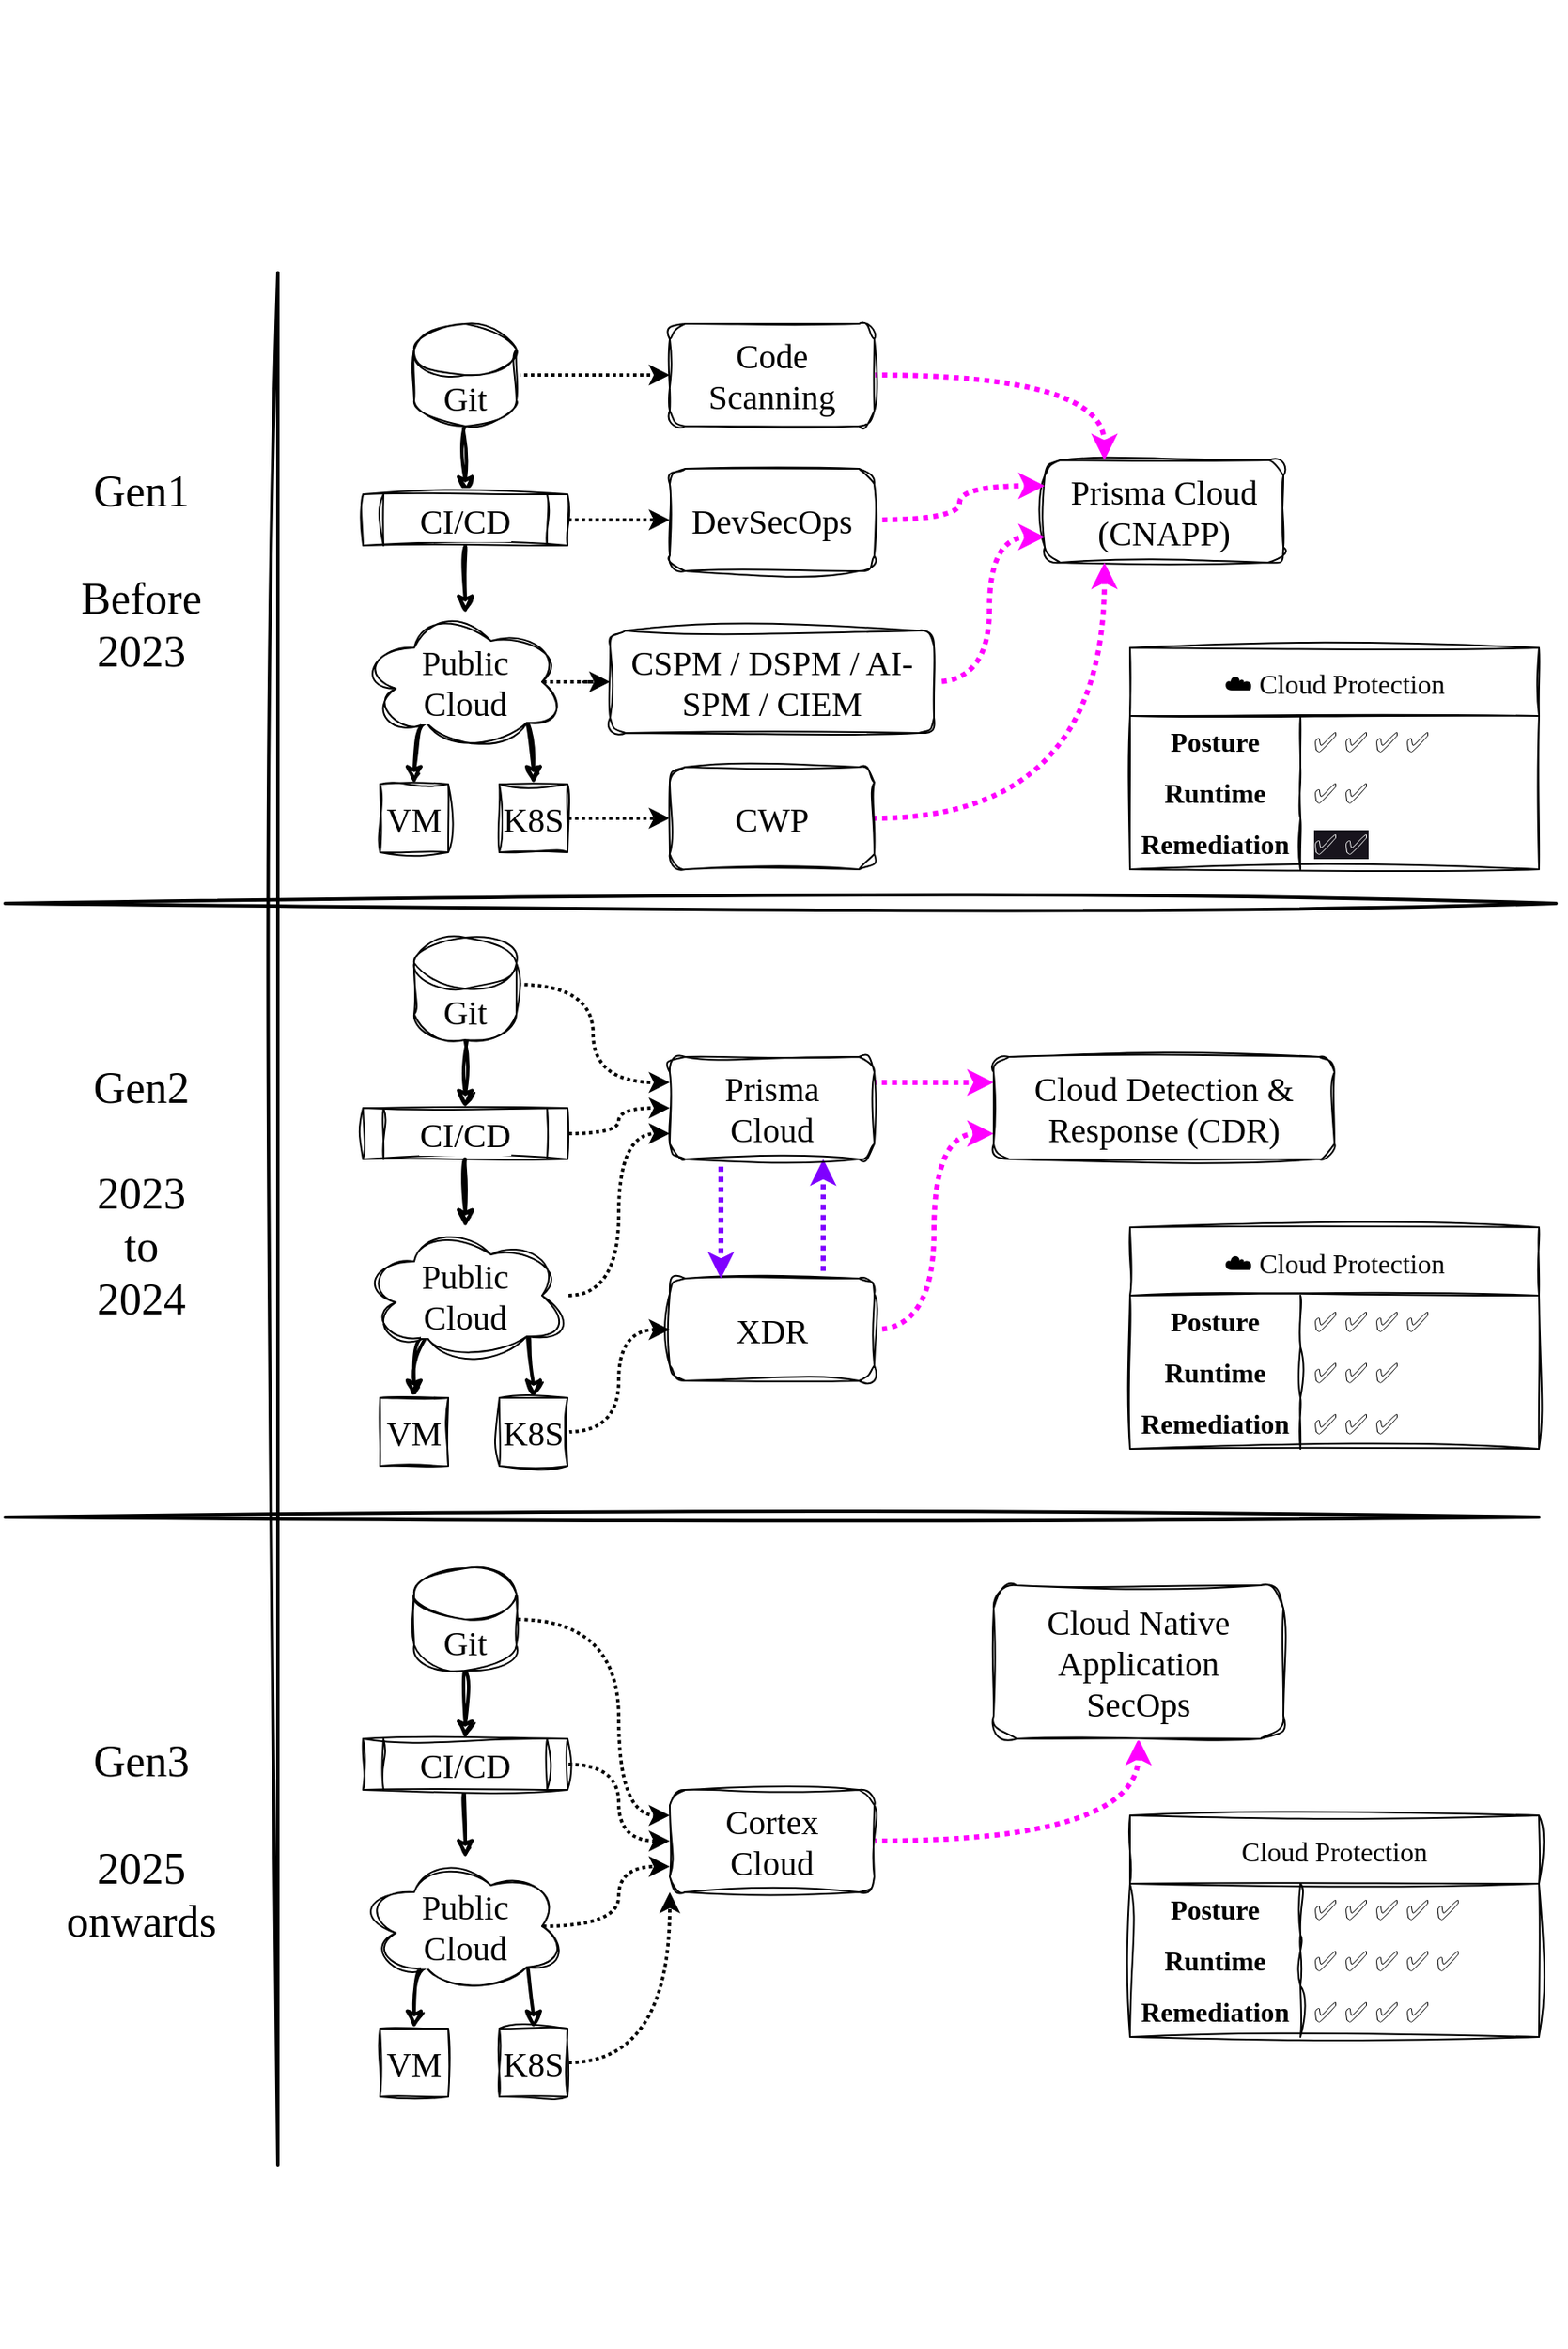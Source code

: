 <mxfile version="24.7.8">
  <diagram name="Page-1" id="hKQ_xWSS9rkEwsFxcbfi">
    <mxGraphModel dx="2774" dy="1856" grid="0" gridSize="10" guides="1" tooltips="1" connect="1" arrows="1" fold="1" page="0" pageScale="1" pageWidth="850" pageHeight="1100" math="0" shadow="0">
      <root>
        <mxCell id="0" />
        <mxCell id="1" parent="0" />
        <mxCell id="hM7AKhxaLiIXW73Da9cz-3" value="" style="shape=image;imageAspect=0;aspect=fixed;verticalLabelPosition=bottom;verticalAlign=top;image=https://images.pexels.com/photos/17843722/pexels-photo-17843722.png?cs=srgb&amp;dl=pexels-hazily-light-672092024-17843722.jpg&amp;fm=jpg;" vertex="1" parent="1">
          <mxGeometry x="97" y="-300" width="918.83" height="1376.92" as="geometry" />
        </mxCell>
        <mxCell id="tZiu1vTFSDgXFxnMsG01-51" style="edgeStyle=orthogonalEdgeStyle;shape=connector;curved=1;rounded=0;orthogonalLoop=1;jettySize=auto;html=1;exitX=0.75;exitY=0;exitDx=0;exitDy=0;entryX=0.75;entryY=1;entryDx=0;entryDy=0;dashed=1;dashPattern=1 1;strokeColor=#7F00FF;strokeWidth=3;align=center;verticalAlign=middle;fontFamily=Helvetica;fontSize=11;fontColor=default;labelBackgroundColor=default;endArrow=classic;endFill=1;flowAnimation=1;" parent="1" source="oSQRH1SxLJ_PO6eKseWU-1" target="tZiu1vTFSDgXFxnMsG01-2" edge="1">
          <mxGeometry relative="1" as="geometry" />
        </mxCell>
        <mxCell id="tZiu1vTFSDgXFxnMsG01-52" style="edgeStyle=orthogonalEdgeStyle;shape=connector;curved=1;rounded=0;orthogonalLoop=1;jettySize=auto;html=1;exitX=1;exitY=0.5;exitDx=0;exitDy=0;entryX=0;entryY=0.75;entryDx=0;entryDy=0;dashed=1;dashPattern=1 1;strokeColor=#FF00FF;strokeWidth=3;align=center;verticalAlign=middle;fontFamily=Helvetica;fontSize=11;fontColor=default;labelBackgroundColor=default;endArrow=classic;endFill=1;flowAnimation=1;" parent="1" source="oSQRH1SxLJ_PO6eKseWU-1" target="tZiu1vTFSDgXFxnMsG01-3" edge="1">
          <mxGeometry relative="1" as="geometry" />
        </mxCell>
        <mxCell id="oSQRH1SxLJ_PO6eKseWU-1" value="XDR" style="rounded=1;whiteSpace=wrap;html=1;sketch=1;curveFitting=1;jiggle=2;fontFamily=Gloria Hallelujah;fontSource=https%3A%2F%2Ffonts.googleapis.com%2Fcss%3Ffamily%3DGloria%2BHallelujah;fontSize=20;" parent="1" vertex="1">
          <mxGeometry x="490" y="450" width="120" height="60" as="geometry" />
        </mxCell>
        <mxCell id="tZiu1vTFSDgXFxnMsG01-1" value="Prisma&amp;nbsp;&lt;span style=&quot;background-color: initial;&quot;&gt;Cloud&lt;/span&gt;&lt;div&gt;&lt;span style=&quot;background-color: initial;&quot;&gt;(CNAPP)&lt;/span&gt;&lt;/div&gt;" style="rounded=1;whiteSpace=wrap;html=1;sketch=1;curveFitting=1;jiggle=2;fontFamily=Gloria Hallelujah;fontSource=https%3A%2F%2Ffonts.googleapis.com%2Fcss%3Ffamily%3DGloria%2BHallelujah;fontSize=20;" parent="1" vertex="1">
          <mxGeometry x="710" y="-30" width="140" height="60" as="geometry" />
        </mxCell>
        <mxCell id="tZiu1vTFSDgXFxnMsG01-15" style="edgeStyle=orthogonalEdgeStyle;shape=connector;curved=1;rounded=0;orthogonalLoop=1;jettySize=auto;html=1;exitX=1;exitY=0.25;exitDx=0;exitDy=0;entryX=0;entryY=0.25;entryDx=0;entryDy=0;dashed=1;dashPattern=1 1;strokeColor=#FF00FF;strokeWidth=3;align=center;verticalAlign=middle;fontFamily=Helvetica;fontSize=11;fontColor=default;labelBackgroundColor=default;endArrow=classic;endFill=1;flowAnimation=1;" parent="1" source="tZiu1vTFSDgXFxnMsG01-2" target="tZiu1vTFSDgXFxnMsG01-3" edge="1">
          <mxGeometry relative="1" as="geometry" />
        </mxCell>
        <mxCell id="tZiu1vTFSDgXFxnMsG01-50" style="edgeStyle=orthogonalEdgeStyle;shape=connector;curved=1;rounded=0;orthogonalLoop=1;jettySize=auto;html=1;exitX=0.25;exitY=1;exitDx=0;exitDy=0;entryX=0.25;entryY=0;entryDx=0;entryDy=0;dashed=1;dashPattern=1 1;strokeColor=#7F00FF;strokeWidth=3;align=center;verticalAlign=middle;fontFamily=Helvetica;fontSize=11;fontColor=default;labelBackgroundColor=default;endArrow=classic;endFill=1;flowAnimation=1;" parent="1" source="tZiu1vTFSDgXFxnMsG01-2" target="oSQRH1SxLJ_PO6eKseWU-1" edge="1">
          <mxGeometry relative="1" as="geometry" />
        </mxCell>
        <mxCell id="tZiu1vTFSDgXFxnMsG01-2" value="Prisma&lt;div&gt;Cloud&lt;/div&gt;" style="rounded=1;whiteSpace=wrap;html=1;sketch=1;curveFitting=1;jiggle=2;fontFamily=Gloria Hallelujah;fontSource=https%3A%2F%2Ffonts.googleapis.com%2Fcss%3Ffamily%3DGloria%2BHallelujah;fontSize=20;" parent="1" vertex="1">
          <mxGeometry x="490" y="320" width="120" height="60" as="geometry" />
        </mxCell>
        <mxCell id="tZiu1vTFSDgXFxnMsG01-3" value="Cloud Detection &amp;amp; Response (CDR)" style="rounded=1;whiteSpace=wrap;html=1;sketch=1;curveFitting=1;jiggle=2;fontFamily=Gloria Hallelujah;fontSource=https%3A%2F%2Ffonts.googleapis.com%2Fcss%3Ffamily%3DGloria%2BHallelujah;fontSize=20;" parent="1" vertex="1">
          <mxGeometry x="680" y="320" width="200" height="60" as="geometry" />
        </mxCell>
        <mxCell id="tZiu1vTFSDgXFxnMsG01-70" style="edgeStyle=orthogonalEdgeStyle;shape=connector;curved=1;rounded=0;orthogonalLoop=1;jettySize=auto;html=1;exitX=1;exitY=0.5;exitDx=0;exitDy=0;dashed=1;dashPattern=1 1;strokeColor=#FF00FF;strokeWidth=3;align=center;verticalAlign=middle;fontFamily=Helvetica;fontSize=11;fontColor=default;labelBackgroundColor=default;endArrow=classic;endFill=1;flowAnimation=1;" parent="1" source="tZiu1vTFSDgXFxnMsG01-4" target="tZiu1vTFSDgXFxnMsG01-69" edge="1">
          <mxGeometry relative="1" as="geometry" />
        </mxCell>
        <mxCell id="tZiu1vTFSDgXFxnMsG01-4" value="Cortex&lt;div&gt;Cloud&lt;/div&gt;" style="rounded=1;whiteSpace=wrap;html=1;sketch=1;curveFitting=1;jiggle=2;fontFamily=Gloria Hallelujah;fontSource=https%3A%2F%2Ffonts.googleapis.com%2Fcss%3Ffamily%3DGloria%2BHallelujah;fontSize=20;" parent="1" vertex="1">
          <mxGeometry x="490" y="750" width="120" height="60" as="geometry" />
        </mxCell>
        <mxCell id="tZiu1vTFSDgXFxnMsG01-5" value="" style="endArrow=none;html=1;rounded=0;sketch=1;curveFitting=1;jiggle=2;strokeWidth=2;" parent="1" edge="1">
          <mxGeometry width="50" height="50" relative="1" as="geometry">
            <mxPoint x="260" y="-140" as="sourcePoint" />
            <mxPoint x="260" y="970" as="targetPoint" />
          </mxGeometry>
        </mxCell>
        <mxCell id="tZiu1vTFSDgXFxnMsG01-7" value="" style="endArrow=none;html=1;rounded=0;sketch=1;curveFitting=1;jiggle=2;strokeWidth=2;" parent="1" edge="1">
          <mxGeometry width="50" height="50" relative="1" as="geometry">
            <mxPoint x="1010" y="230" as="sourcePoint" />
            <mxPoint x="100" y="230" as="targetPoint" />
          </mxGeometry>
        </mxCell>
        <mxCell id="tZiu1vTFSDgXFxnMsG01-8" value="" style="endArrow=none;html=1;rounded=0;sketch=1;curveFitting=1;jiggle=2;strokeWidth=2;" parent="1" edge="1">
          <mxGeometry width="50" height="50" relative="1" as="geometry">
            <mxPoint x="1000" y="590" as="sourcePoint" />
            <mxPoint x="100" y="590" as="targetPoint" />
          </mxGeometry>
        </mxCell>
        <mxCell id="tZiu1vTFSDgXFxnMsG01-13" style="edgeStyle=orthogonalEdgeStyle;shape=connector;rounded=0;orthogonalLoop=1;jettySize=auto;html=1;entryX=0;entryY=0.75;entryDx=0;entryDy=0;strokeColor=default;align=center;verticalAlign=middle;fontFamily=Helvetica;fontSize=11;fontColor=default;labelBackgroundColor=default;endArrow=classic;endFill=1;flowAnimation=1;strokeWidth=2;curved=1;dashed=1;dashPattern=1 1;" parent="1" source="tZiu1vTFSDgXFxnMsG01-12" target="tZiu1vTFSDgXFxnMsG01-2" edge="1">
          <mxGeometry relative="1" as="geometry" />
        </mxCell>
        <mxCell id="tZiu1vTFSDgXFxnMsG01-26" style="edgeStyle=orthogonalEdgeStyle;shape=connector;curved=1;rounded=0;sketch=1;jiggle=2;curveFitting=1;orthogonalLoop=1;jettySize=auto;html=1;exitX=0.31;exitY=0.8;exitDx=0;exitDy=0;exitPerimeter=0;entryX=0.5;entryY=0;entryDx=0;entryDy=0;strokeColor=default;strokeWidth=2;align=center;verticalAlign=middle;fontFamily=Helvetica;fontSize=11;fontColor=default;labelBackgroundColor=default;endArrow=classic;endFill=1;flowAnimation=0;" parent="1" source="tZiu1vTFSDgXFxnMsG01-12" target="tZiu1vTFSDgXFxnMsG01-20" edge="1">
          <mxGeometry relative="1" as="geometry" />
        </mxCell>
        <mxCell id="tZiu1vTFSDgXFxnMsG01-27" style="edgeStyle=orthogonalEdgeStyle;shape=connector;curved=1;rounded=0;sketch=1;jiggle=2;curveFitting=1;orthogonalLoop=1;jettySize=auto;html=1;exitX=0.8;exitY=0.8;exitDx=0;exitDy=0;exitPerimeter=0;entryX=0.5;entryY=0;entryDx=0;entryDy=0;strokeColor=default;strokeWidth=2;align=center;verticalAlign=middle;fontFamily=Helvetica;fontSize=11;fontColor=default;labelBackgroundColor=default;endArrow=classic;endFill=1;flowAnimation=0;" parent="1" source="tZiu1vTFSDgXFxnMsG01-12" target="tZiu1vTFSDgXFxnMsG01-21" edge="1">
          <mxGeometry relative="1" as="geometry" />
        </mxCell>
        <mxCell id="tZiu1vTFSDgXFxnMsG01-12" value="Public&lt;div style=&quot;font-size: 20px;&quot;&gt;Cloud&lt;/div&gt;" style="ellipse;shape=cloud;whiteSpace=wrap;html=1;fontFamily=Gloria Hallelujah;fontSize=20;fontColor=default;labelBackgroundColor=default;sketch=1;curveFitting=1;jiggle=2;fontSource=https%3A%2F%2Ffonts.googleapis.com%2Fcss%3Ffamily%3DGloria%2BHallelujah;" parent="1" vertex="1">
          <mxGeometry x="310" y="420" width="120" height="80" as="geometry" />
        </mxCell>
        <mxCell id="tZiu1vTFSDgXFxnMsG01-16" style="edgeStyle=orthogonalEdgeStyle;shape=connector;curved=1;rounded=0;orthogonalLoop=1;jettySize=auto;html=1;exitX=1;exitY=0;exitDx=0;exitDy=27.5;exitPerimeter=0;entryX=0;entryY=0.25;entryDx=0;entryDy=0;dashed=1;dashPattern=1 1;strokeColor=default;strokeWidth=2;align=center;verticalAlign=middle;fontFamily=Helvetica;fontSize=11;fontColor=default;labelBackgroundColor=default;endArrow=classic;endFill=1;flowAnimation=1;" parent="1" source="tZiu1vTFSDgXFxnMsG01-14" target="tZiu1vTFSDgXFxnMsG01-2" edge="1">
          <mxGeometry relative="1" as="geometry" />
        </mxCell>
        <mxCell id="tZiu1vTFSDgXFxnMsG01-22" style="edgeStyle=orthogonalEdgeStyle;shape=connector;curved=1;rounded=0;orthogonalLoop=1;jettySize=auto;html=1;strokeColor=default;strokeWidth=2;align=center;verticalAlign=middle;fontFamily=Helvetica;fontSize=11;fontColor=default;labelBackgroundColor=default;endArrow=classic;endFill=1;flowAnimation=0;sketch=1;curveFitting=1;jiggle=2;" parent="1" source="tZiu1vTFSDgXFxnMsG01-14" target="tZiu1vTFSDgXFxnMsG01-17" edge="1">
          <mxGeometry relative="1" as="geometry" />
        </mxCell>
        <mxCell id="tZiu1vTFSDgXFxnMsG01-14" value="Git" style="shape=cylinder3;whiteSpace=wrap;html=1;boundedLbl=1;backgroundOutline=1;size=15;fontFamily=Gloria Hallelujah;fontSize=20;fontColor=default;labelBackgroundColor=default;sketch=1;curveFitting=1;jiggle=2;fontSource=https%3A%2F%2Ffonts.googleapis.com%2Fcss%3Ffamily%3DGloria%2BHallelujah;" parent="1" vertex="1">
          <mxGeometry x="340" y="250" width="60" height="60" as="geometry" />
        </mxCell>
        <mxCell id="tZiu1vTFSDgXFxnMsG01-18" style="edgeStyle=orthogonalEdgeStyle;shape=connector;curved=1;rounded=0;orthogonalLoop=1;jettySize=auto;html=1;exitX=1;exitY=0.5;exitDx=0;exitDy=0;entryX=0;entryY=0.5;entryDx=0;entryDy=0;dashed=1;dashPattern=1 1;strokeColor=default;strokeWidth=2;align=center;verticalAlign=middle;fontFamily=Helvetica;fontSize=11;fontColor=default;labelBackgroundColor=default;endArrow=classic;endFill=1;flowAnimation=1;" parent="1" source="tZiu1vTFSDgXFxnMsG01-17" target="tZiu1vTFSDgXFxnMsG01-2" edge="1">
          <mxGeometry relative="1" as="geometry" />
        </mxCell>
        <mxCell id="tZiu1vTFSDgXFxnMsG01-24" style="edgeStyle=orthogonalEdgeStyle;shape=connector;curved=1;rounded=0;sketch=1;jiggle=2;curveFitting=1;orthogonalLoop=1;jettySize=auto;html=1;exitX=0.5;exitY=1;exitDx=0;exitDy=0;strokeColor=default;strokeWidth=2;align=center;verticalAlign=middle;fontFamily=Helvetica;fontSize=11;fontColor=default;labelBackgroundColor=default;endArrow=classic;endFill=1;flowAnimation=0;" parent="1" source="tZiu1vTFSDgXFxnMsG01-17" target="tZiu1vTFSDgXFxnMsG01-12" edge="1">
          <mxGeometry relative="1" as="geometry" />
        </mxCell>
        <mxCell id="tZiu1vTFSDgXFxnMsG01-17" value="CI/CD" style="shape=process;whiteSpace=wrap;html=1;backgroundOutline=1;fontFamily=Gloria Hallelujah;fontSize=20;fontColor=default;labelBackgroundColor=default;sketch=1;curveFitting=1;jiggle=2;fontSource=https%3A%2F%2Ffonts.googleapis.com%2Fcss%3Ffamily%3DGloria%2BHallelujah;" parent="1" vertex="1">
          <mxGeometry x="310" y="350" width="120" height="30" as="geometry" />
        </mxCell>
        <mxCell id="tZiu1vTFSDgXFxnMsG01-20" value="VM" style="whiteSpace=wrap;html=1;aspect=fixed;fontFamily=Gloria Hallelujah;fontSize=20;fontColor=default;labelBackgroundColor=default;sketch=1;curveFitting=1;jiggle=2;fontSource=https%3A%2F%2Ffonts.googleapis.com%2Fcss%3Ffamily%3DGloria%2BHallelujah;" parent="1" vertex="1">
          <mxGeometry x="320" y="520" width="40" height="40" as="geometry" />
        </mxCell>
        <mxCell id="tZiu1vTFSDgXFxnMsG01-41" style="edgeStyle=orthogonalEdgeStyle;shape=connector;curved=1;rounded=0;orthogonalLoop=1;jettySize=auto;html=1;exitX=1;exitY=0.5;exitDx=0;exitDy=0;entryX=0;entryY=0.5;entryDx=0;entryDy=0;dashed=1;dashPattern=1 1;strokeColor=default;strokeWidth=2;align=center;verticalAlign=middle;fontFamily=Helvetica;fontSize=11;fontColor=default;labelBackgroundColor=default;endArrow=classic;endFill=1;flowAnimation=1;" parent="1" source="tZiu1vTFSDgXFxnMsG01-21" target="oSQRH1SxLJ_PO6eKseWU-1" edge="1">
          <mxGeometry relative="1" as="geometry" />
        </mxCell>
        <mxCell id="tZiu1vTFSDgXFxnMsG01-21" value="K8S" style="whiteSpace=wrap;html=1;aspect=fixed;fontFamily=Gloria Hallelujah;fontSize=20;fontColor=default;labelBackgroundColor=default;sketch=1;curveFitting=1;jiggle=2;fontSource=https%3A%2F%2Ffonts.googleapis.com%2Fcss%3Ffamily%3DGloria%2BHallelujah;" parent="1" vertex="1">
          <mxGeometry x="390" y="520" width="40" height="40" as="geometry" />
        </mxCell>
        <mxCell id="tZiu1vTFSDgXFxnMsG01-28" style="edgeStyle=orthogonalEdgeStyle;shape=connector;curved=1;rounded=0;sketch=1;jiggle=2;curveFitting=1;orthogonalLoop=1;jettySize=auto;html=1;exitX=0.31;exitY=0.8;exitDx=0;exitDy=0;exitPerimeter=0;entryX=0.5;entryY=0;entryDx=0;entryDy=0;strokeColor=default;strokeWidth=2;align=center;verticalAlign=middle;fontFamily=Helvetica;fontSize=11;fontColor=default;labelBackgroundColor=default;endArrow=classic;endFill=1;flowAnimation=0;" parent="1" source="tZiu1vTFSDgXFxnMsG01-30" target="tZiu1vTFSDgXFxnMsG01-35" edge="1">
          <mxGeometry relative="1" as="geometry" />
        </mxCell>
        <mxCell id="tZiu1vTFSDgXFxnMsG01-29" style="edgeStyle=orthogonalEdgeStyle;shape=connector;curved=1;rounded=0;sketch=1;jiggle=2;curveFitting=1;orthogonalLoop=1;jettySize=auto;html=1;exitX=0.8;exitY=0.8;exitDx=0;exitDy=0;exitPerimeter=0;entryX=0.5;entryY=0;entryDx=0;entryDy=0;strokeColor=default;strokeWidth=2;align=center;verticalAlign=middle;fontFamily=Helvetica;fontSize=11;fontColor=default;labelBackgroundColor=default;endArrow=classic;endFill=1;flowAnimation=0;" parent="1" source="tZiu1vTFSDgXFxnMsG01-30" target="tZiu1vTFSDgXFxnMsG01-36" edge="1">
          <mxGeometry relative="1" as="geometry" />
        </mxCell>
        <mxCell id="tZiu1vTFSDgXFxnMsG01-43" style="edgeStyle=orthogonalEdgeStyle;shape=connector;curved=1;rounded=0;orthogonalLoop=1;jettySize=auto;html=1;exitX=0.875;exitY=0.5;exitDx=0;exitDy=0;exitPerimeter=0;dashed=1;dashPattern=1 1;strokeColor=default;strokeWidth=2;align=center;verticalAlign=middle;fontFamily=Helvetica;fontSize=11;fontColor=default;labelBackgroundColor=default;endArrow=classic;endFill=1;flowAnimation=1;" parent="1" source="tZiu1vTFSDgXFxnMsG01-30" target="tZiu1vTFSDgXFxnMsG01-39" edge="1">
          <mxGeometry relative="1" as="geometry" />
        </mxCell>
        <mxCell id="tZiu1vTFSDgXFxnMsG01-30" value="Public&lt;div style=&quot;font-size: 20px;&quot;&gt;Cloud&lt;/div&gt;" style="ellipse;shape=cloud;whiteSpace=wrap;html=1;fontFamily=Gloria Hallelujah;fontSize=20;fontColor=default;labelBackgroundColor=default;sketch=1;curveFitting=1;jiggle=2;fontSource=https%3A%2F%2Ffonts.googleapis.com%2Fcss%3Ffamily%3DGloria%2BHallelujah;" parent="1" vertex="1">
          <mxGeometry x="310" y="60" width="120" height="80" as="geometry" />
        </mxCell>
        <mxCell id="tZiu1vTFSDgXFxnMsG01-31" style="edgeStyle=orthogonalEdgeStyle;shape=connector;curved=1;rounded=0;orthogonalLoop=1;jettySize=auto;html=1;strokeColor=default;strokeWidth=2;align=center;verticalAlign=middle;fontFamily=Helvetica;fontSize=11;fontColor=default;labelBackgroundColor=default;endArrow=classic;endFill=1;flowAnimation=0;sketch=1;curveFitting=1;jiggle=2;" parent="1" source="tZiu1vTFSDgXFxnMsG01-32" target="tZiu1vTFSDgXFxnMsG01-34" edge="1">
          <mxGeometry relative="1" as="geometry" />
        </mxCell>
        <mxCell id="tZiu1vTFSDgXFxnMsG01-45" style="edgeStyle=orthogonalEdgeStyle;shape=connector;curved=1;rounded=0;orthogonalLoop=1;jettySize=auto;html=1;entryX=0;entryY=0.5;entryDx=0;entryDy=0;dashed=1;dashPattern=1 1;strokeColor=default;strokeWidth=2;align=center;verticalAlign=middle;fontFamily=Helvetica;fontSize=11;fontColor=default;labelBackgroundColor=default;endArrow=classic;endFill=1;flowAnimation=1;" parent="1" source="tZiu1vTFSDgXFxnMsG01-32" target="tZiu1vTFSDgXFxnMsG01-37" edge="1">
          <mxGeometry relative="1" as="geometry" />
        </mxCell>
        <mxCell id="tZiu1vTFSDgXFxnMsG01-32" value="Git" style="shape=cylinder3;whiteSpace=wrap;html=1;boundedLbl=1;backgroundOutline=1;size=15;fontFamily=Gloria Hallelujah;fontSize=20;fontColor=default;labelBackgroundColor=default;sketch=1;curveFitting=1;jiggle=2;fontSource=https%3A%2F%2Ffonts.googleapis.com%2Fcss%3Ffamily%3DGloria%2BHallelujah;" parent="1" vertex="1">
          <mxGeometry x="340" y="-110" width="60" height="60" as="geometry" />
        </mxCell>
        <mxCell id="tZiu1vTFSDgXFxnMsG01-33" style="edgeStyle=orthogonalEdgeStyle;shape=connector;curved=1;rounded=0;sketch=1;jiggle=2;curveFitting=1;orthogonalLoop=1;jettySize=auto;html=1;exitX=0.5;exitY=1;exitDx=0;exitDy=0;strokeColor=default;strokeWidth=2;align=center;verticalAlign=middle;fontFamily=Helvetica;fontSize=11;fontColor=default;labelBackgroundColor=default;endArrow=classic;endFill=1;flowAnimation=0;" parent="1" source="tZiu1vTFSDgXFxnMsG01-34" target="tZiu1vTFSDgXFxnMsG01-30" edge="1">
          <mxGeometry relative="1" as="geometry" />
        </mxCell>
        <mxCell id="tZiu1vTFSDgXFxnMsG01-44" style="edgeStyle=orthogonalEdgeStyle;shape=connector;curved=1;rounded=0;orthogonalLoop=1;jettySize=auto;html=1;exitX=1;exitY=0.5;exitDx=0;exitDy=0;entryX=0;entryY=0.5;entryDx=0;entryDy=0;dashed=1;dashPattern=1 1;strokeColor=default;strokeWidth=2;align=center;verticalAlign=middle;fontFamily=Helvetica;fontSize=11;fontColor=default;labelBackgroundColor=default;endArrow=classic;endFill=1;flowAnimation=1;" parent="1" source="tZiu1vTFSDgXFxnMsG01-34" target="tZiu1vTFSDgXFxnMsG01-38" edge="1">
          <mxGeometry relative="1" as="geometry" />
        </mxCell>
        <mxCell id="tZiu1vTFSDgXFxnMsG01-34" value="CI/CD" style="shape=process;whiteSpace=wrap;html=1;backgroundOutline=1;fontFamily=Gloria Hallelujah;fontSize=20;fontColor=default;labelBackgroundColor=default;sketch=1;curveFitting=1;jiggle=2;fontSource=https%3A%2F%2Ffonts.googleapis.com%2Fcss%3Ffamily%3DGloria%2BHallelujah;" parent="1" vertex="1">
          <mxGeometry x="310" y="-10" width="120" height="30" as="geometry" />
        </mxCell>
        <mxCell id="tZiu1vTFSDgXFxnMsG01-35" value="VM" style="whiteSpace=wrap;html=1;aspect=fixed;fontFamily=Gloria Hallelujah;fontSize=20;fontColor=default;labelBackgroundColor=default;sketch=1;curveFitting=1;jiggle=2;fontSource=https%3A%2F%2Ffonts.googleapis.com%2Fcss%3Ffamily%3DGloria%2BHallelujah;" parent="1" vertex="1">
          <mxGeometry x="320" y="160" width="40" height="40" as="geometry" />
        </mxCell>
        <mxCell id="tZiu1vTFSDgXFxnMsG01-42" style="edgeStyle=orthogonalEdgeStyle;shape=connector;curved=1;rounded=0;orthogonalLoop=1;jettySize=auto;html=1;exitX=1;exitY=0.5;exitDx=0;exitDy=0;dashed=1;dashPattern=1 1;strokeColor=default;strokeWidth=2;align=center;verticalAlign=middle;fontFamily=Helvetica;fontSize=11;fontColor=default;labelBackgroundColor=default;endArrow=classic;endFill=1;flowAnimation=1;" parent="1" source="tZiu1vTFSDgXFxnMsG01-36" target="tZiu1vTFSDgXFxnMsG01-40" edge="1">
          <mxGeometry relative="1" as="geometry" />
        </mxCell>
        <mxCell id="tZiu1vTFSDgXFxnMsG01-36" value="K8S" style="whiteSpace=wrap;html=1;aspect=fixed;fontFamily=Gloria Hallelujah;fontSize=20;fontColor=default;labelBackgroundColor=default;sketch=1;curveFitting=1;jiggle=2;fontSource=https%3A%2F%2Ffonts.googleapis.com%2Fcss%3Ffamily%3DGloria%2BHallelujah;" parent="1" vertex="1">
          <mxGeometry x="390" y="160" width="40" height="40" as="geometry" />
        </mxCell>
        <mxCell id="tZiu1vTFSDgXFxnMsG01-63" style="edgeStyle=orthogonalEdgeStyle;shape=connector;curved=1;rounded=0;orthogonalLoop=1;jettySize=auto;html=1;exitX=1;exitY=0.5;exitDx=0;exitDy=0;entryX=0.25;entryY=0;entryDx=0;entryDy=0;dashed=1;dashPattern=1 1;strokeColor=#FF00FF;strokeWidth=3;align=center;verticalAlign=middle;fontFamily=Helvetica;fontSize=11;fontColor=default;labelBackgroundColor=default;endArrow=classic;endFill=1;flowAnimation=1;" parent="1" source="tZiu1vTFSDgXFxnMsG01-37" target="tZiu1vTFSDgXFxnMsG01-1" edge="1">
          <mxGeometry relative="1" as="geometry" />
        </mxCell>
        <mxCell id="tZiu1vTFSDgXFxnMsG01-37" value="Code&lt;div&gt;Scanning&lt;/div&gt;" style="rounded=1;whiteSpace=wrap;html=1;sketch=1;curveFitting=1;jiggle=2;fontFamily=Gloria Hallelujah;fontSource=https%3A%2F%2Ffonts.googleapis.com%2Fcss%3Ffamily%3DGloria%2BHallelujah;fontSize=20;" parent="1" vertex="1">
          <mxGeometry x="490" y="-110" width="120" height="60" as="geometry" />
        </mxCell>
        <mxCell id="tZiu1vTFSDgXFxnMsG01-64" style="edgeStyle=orthogonalEdgeStyle;shape=connector;curved=1;rounded=0;orthogonalLoop=1;jettySize=auto;html=1;exitX=1;exitY=0.5;exitDx=0;exitDy=0;entryX=0;entryY=0.25;entryDx=0;entryDy=0;dashed=1;dashPattern=1 1;strokeColor=#FF00FF;strokeWidth=3;align=center;verticalAlign=middle;fontFamily=Helvetica;fontSize=11;fontColor=default;labelBackgroundColor=default;endArrow=classic;endFill=1;flowAnimation=1;" parent="1" source="tZiu1vTFSDgXFxnMsG01-38" target="tZiu1vTFSDgXFxnMsG01-1" edge="1">
          <mxGeometry relative="1" as="geometry" />
        </mxCell>
        <mxCell id="tZiu1vTFSDgXFxnMsG01-38" value="DevSecOps" style="rounded=1;whiteSpace=wrap;html=1;sketch=1;curveFitting=1;jiggle=2;fontFamily=Gloria Hallelujah;fontSource=https%3A%2F%2Ffonts.googleapis.com%2Fcss%3Ffamily%3DGloria%2BHallelujah;fontSize=20;" parent="1" vertex="1">
          <mxGeometry x="490" y="-25" width="120" height="60" as="geometry" />
        </mxCell>
        <mxCell id="tZiu1vTFSDgXFxnMsG01-48" style="edgeStyle=orthogonalEdgeStyle;shape=connector;curved=1;rounded=0;orthogonalLoop=1;jettySize=auto;html=1;exitX=1;exitY=0.5;exitDx=0;exitDy=0;entryX=0;entryY=0.75;entryDx=0;entryDy=0;dashed=1;dashPattern=1 1;strokeColor=#FF00FF;strokeWidth=3;align=center;verticalAlign=middle;fontFamily=Helvetica;fontSize=11;fontColor=default;labelBackgroundColor=default;endArrow=classic;endFill=1;flowAnimation=1;" parent="1" source="tZiu1vTFSDgXFxnMsG01-39" target="tZiu1vTFSDgXFxnMsG01-1" edge="1">
          <mxGeometry relative="1" as="geometry" />
        </mxCell>
        <mxCell id="tZiu1vTFSDgXFxnMsG01-39" value="CSPM / DSPM / AI-SPM / CIEM" style="rounded=1;whiteSpace=wrap;html=1;sketch=1;curveFitting=1;jiggle=2;fontFamily=Gloria Hallelujah;fontSource=https%3A%2F%2Ffonts.googleapis.com%2Fcss%3Ffamily%3DGloria%2BHallelujah;fontSize=20;" parent="1" vertex="1">
          <mxGeometry x="455" y="70" width="190" height="60" as="geometry" />
        </mxCell>
        <mxCell id="tZiu1vTFSDgXFxnMsG01-49" style="edgeStyle=orthogonalEdgeStyle;shape=connector;curved=1;rounded=0;orthogonalLoop=1;jettySize=auto;html=1;entryX=0.25;entryY=1;entryDx=0;entryDy=0;dashed=1;dashPattern=1 1;strokeColor=#FF00FF;strokeWidth=3;align=center;verticalAlign=middle;fontFamily=Helvetica;fontSize=11;fontColor=default;labelBackgroundColor=default;endArrow=classic;endFill=1;flowAnimation=1;" parent="1" source="tZiu1vTFSDgXFxnMsG01-40" target="tZiu1vTFSDgXFxnMsG01-1" edge="1">
          <mxGeometry relative="1" as="geometry" />
        </mxCell>
        <mxCell id="tZiu1vTFSDgXFxnMsG01-40" value="CWP" style="rounded=1;whiteSpace=wrap;html=1;sketch=1;curveFitting=1;jiggle=2;fontFamily=Gloria Hallelujah;fontSource=https%3A%2F%2Ffonts.googleapis.com%2Fcss%3Ffamily%3DGloria%2BHallelujah;fontSize=20;" parent="1" vertex="1">
          <mxGeometry x="490" y="150" width="120" height="60" as="geometry" />
        </mxCell>
        <mxCell id="tZiu1vTFSDgXFxnMsG01-53" style="edgeStyle=orthogonalEdgeStyle;shape=connector;curved=1;rounded=0;sketch=1;jiggle=2;curveFitting=1;orthogonalLoop=1;jettySize=auto;html=1;exitX=0.31;exitY=0.8;exitDx=0;exitDy=0;exitPerimeter=0;entryX=0.5;entryY=0;entryDx=0;entryDy=0;strokeColor=default;strokeWidth=2;align=center;verticalAlign=middle;fontFamily=Helvetica;fontSize=11;fontColor=default;labelBackgroundColor=default;endArrow=classic;endFill=1;flowAnimation=0;" parent="1" source="tZiu1vTFSDgXFxnMsG01-55" target="tZiu1vTFSDgXFxnMsG01-60" edge="1">
          <mxGeometry relative="1" as="geometry" />
        </mxCell>
        <mxCell id="tZiu1vTFSDgXFxnMsG01-54" style="edgeStyle=orthogonalEdgeStyle;shape=connector;curved=1;rounded=0;sketch=1;jiggle=2;curveFitting=1;orthogonalLoop=1;jettySize=auto;html=1;exitX=0.8;exitY=0.8;exitDx=0;exitDy=0;exitPerimeter=0;entryX=0.5;entryY=0;entryDx=0;entryDy=0;strokeColor=default;strokeWidth=2;align=center;verticalAlign=middle;fontFamily=Helvetica;fontSize=11;fontColor=default;labelBackgroundColor=default;endArrow=classic;endFill=1;flowAnimation=0;" parent="1" source="tZiu1vTFSDgXFxnMsG01-55" target="tZiu1vTFSDgXFxnMsG01-61" edge="1">
          <mxGeometry relative="1" as="geometry" />
        </mxCell>
        <mxCell id="tZiu1vTFSDgXFxnMsG01-67" style="edgeStyle=orthogonalEdgeStyle;shape=connector;curved=1;rounded=0;orthogonalLoop=1;jettySize=auto;html=1;exitX=0.875;exitY=0.5;exitDx=0;exitDy=0;exitPerimeter=0;entryX=0;entryY=0.75;entryDx=0;entryDy=0;dashed=1;dashPattern=1 1;strokeColor=default;strokeWidth=2;align=center;verticalAlign=middle;fontFamily=Helvetica;fontSize=11;fontColor=default;labelBackgroundColor=default;endArrow=classic;endFill=1;flowAnimation=1;" parent="1" source="tZiu1vTFSDgXFxnMsG01-55" target="tZiu1vTFSDgXFxnMsG01-4" edge="1">
          <mxGeometry relative="1" as="geometry" />
        </mxCell>
        <mxCell id="tZiu1vTFSDgXFxnMsG01-55" value="Public&lt;div style=&quot;font-size: 20px;&quot;&gt;Cloud&lt;/div&gt;" style="ellipse;shape=cloud;whiteSpace=wrap;html=1;fontFamily=Gloria Hallelujah;fontSize=20;fontColor=default;labelBackgroundColor=default;sketch=1;curveFitting=1;jiggle=2;fontSource=https%3A%2F%2Ffonts.googleapis.com%2Fcss%3Ffamily%3DGloria%2BHallelujah;" parent="1" vertex="1">
          <mxGeometry x="310" y="790" width="120" height="80" as="geometry" />
        </mxCell>
        <mxCell id="tZiu1vTFSDgXFxnMsG01-56" style="edgeStyle=orthogonalEdgeStyle;shape=connector;curved=1;rounded=0;orthogonalLoop=1;jettySize=auto;html=1;strokeColor=default;strokeWidth=2;align=center;verticalAlign=middle;fontFamily=Helvetica;fontSize=11;fontColor=default;labelBackgroundColor=default;endArrow=classic;endFill=1;flowAnimation=0;sketch=1;curveFitting=1;jiggle=2;" parent="1" source="tZiu1vTFSDgXFxnMsG01-57" target="tZiu1vTFSDgXFxnMsG01-59" edge="1">
          <mxGeometry relative="1" as="geometry" />
        </mxCell>
        <mxCell id="tZiu1vTFSDgXFxnMsG01-65" style="edgeStyle=orthogonalEdgeStyle;shape=connector;curved=1;rounded=0;orthogonalLoop=1;jettySize=auto;html=1;exitX=1;exitY=0.5;exitDx=0;exitDy=0;exitPerimeter=0;entryX=0;entryY=0.25;entryDx=0;entryDy=0;dashed=1;dashPattern=1 1;strokeColor=default;strokeWidth=2;align=center;verticalAlign=middle;fontFamily=Helvetica;fontSize=11;fontColor=default;labelBackgroundColor=default;endArrow=classic;endFill=1;flowAnimation=1;" parent="1" source="tZiu1vTFSDgXFxnMsG01-57" target="tZiu1vTFSDgXFxnMsG01-4" edge="1">
          <mxGeometry relative="1" as="geometry">
            <Array as="points">
              <mxPoint x="460" y="650" />
              <mxPoint x="460" y="765" />
            </Array>
          </mxGeometry>
        </mxCell>
        <mxCell id="tZiu1vTFSDgXFxnMsG01-57" value="Git" style="shape=cylinder3;whiteSpace=wrap;html=1;boundedLbl=1;backgroundOutline=1;size=15;fontFamily=Gloria Hallelujah;fontSize=20;fontColor=default;labelBackgroundColor=default;sketch=1;curveFitting=1;jiggle=2;fontSource=https%3A%2F%2Ffonts.googleapis.com%2Fcss%3Ffamily%3DGloria%2BHallelujah;" parent="1" vertex="1">
          <mxGeometry x="340" y="620" width="60" height="60" as="geometry" />
        </mxCell>
        <mxCell id="tZiu1vTFSDgXFxnMsG01-58" style="edgeStyle=orthogonalEdgeStyle;shape=connector;curved=1;rounded=0;sketch=1;jiggle=2;curveFitting=1;orthogonalLoop=1;jettySize=auto;html=1;exitX=0.5;exitY=1;exitDx=0;exitDy=0;strokeColor=default;strokeWidth=2;align=center;verticalAlign=middle;fontFamily=Helvetica;fontSize=11;fontColor=default;labelBackgroundColor=default;endArrow=classic;endFill=1;flowAnimation=0;" parent="1" source="tZiu1vTFSDgXFxnMsG01-59" target="tZiu1vTFSDgXFxnMsG01-55" edge="1">
          <mxGeometry relative="1" as="geometry" />
        </mxCell>
        <mxCell id="tZiu1vTFSDgXFxnMsG01-66" style="edgeStyle=orthogonalEdgeStyle;shape=connector;curved=1;rounded=0;orthogonalLoop=1;jettySize=auto;html=1;exitX=1;exitY=0.5;exitDx=0;exitDy=0;entryX=0;entryY=0.5;entryDx=0;entryDy=0;dashed=1;dashPattern=1 1;strokeColor=default;strokeWidth=2;align=center;verticalAlign=middle;fontFamily=Helvetica;fontSize=11;fontColor=default;labelBackgroundColor=default;endArrow=classic;endFill=1;flowAnimation=1;" parent="1" source="tZiu1vTFSDgXFxnMsG01-59" target="tZiu1vTFSDgXFxnMsG01-4" edge="1">
          <mxGeometry relative="1" as="geometry" />
        </mxCell>
        <mxCell id="tZiu1vTFSDgXFxnMsG01-59" value="CI/CD" style="shape=process;whiteSpace=wrap;html=1;backgroundOutline=1;fontFamily=Gloria Hallelujah;fontSize=20;fontColor=default;labelBackgroundColor=default;sketch=1;curveFitting=1;jiggle=2;fontSource=https%3A%2F%2Ffonts.googleapis.com%2Fcss%3Ffamily%3DGloria%2BHallelujah;" parent="1" vertex="1">
          <mxGeometry x="310" y="720" width="120" height="30" as="geometry" />
        </mxCell>
        <mxCell id="tZiu1vTFSDgXFxnMsG01-60" value="VM" style="whiteSpace=wrap;html=1;aspect=fixed;fontFamily=Gloria Hallelujah;fontSize=20;fontColor=default;labelBackgroundColor=default;sketch=1;curveFitting=1;jiggle=2;fontSource=https%3A%2F%2Ffonts.googleapis.com%2Fcss%3Ffamily%3DGloria%2BHallelujah;" parent="1" vertex="1">
          <mxGeometry x="320" y="890" width="40" height="40" as="geometry" />
        </mxCell>
        <mxCell id="tZiu1vTFSDgXFxnMsG01-68" style="edgeStyle=orthogonalEdgeStyle;shape=connector;curved=1;rounded=0;orthogonalLoop=1;jettySize=auto;html=1;exitX=1;exitY=0.5;exitDx=0;exitDy=0;entryX=0;entryY=1;entryDx=0;entryDy=0;dashed=1;dashPattern=1 1;strokeColor=default;strokeWidth=2;align=center;verticalAlign=middle;fontFamily=Helvetica;fontSize=11;fontColor=default;labelBackgroundColor=default;endArrow=classic;endFill=1;flowAnimation=1;" parent="1" source="tZiu1vTFSDgXFxnMsG01-61" target="tZiu1vTFSDgXFxnMsG01-4" edge="1">
          <mxGeometry relative="1" as="geometry" />
        </mxCell>
        <mxCell id="tZiu1vTFSDgXFxnMsG01-61" value="K8S" style="whiteSpace=wrap;html=1;aspect=fixed;fontFamily=Gloria Hallelujah;fontSize=20;fontColor=default;labelBackgroundColor=default;sketch=1;curveFitting=1;jiggle=2;fontSource=https%3A%2F%2Ffonts.googleapis.com%2Fcss%3Ffamily%3DGloria%2BHallelujah;" parent="1" vertex="1">
          <mxGeometry x="390" y="890" width="40" height="40" as="geometry" />
        </mxCell>
        <mxCell id="tZiu1vTFSDgXFxnMsG01-69" value="&lt;div&gt;Cloud Native Application&lt;/div&gt;SecOps" style="rounded=1;whiteSpace=wrap;html=1;sketch=1;curveFitting=1;jiggle=2;fontFamily=Gloria Hallelujah;fontSource=https%3A%2F%2Ffonts.googleapis.com%2Fcss%3Ffamily%3DGloria%2BHallelujah;fontSize=20;" parent="1" vertex="1">
          <mxGeometry x="680" y="630" width="170" height="90" as="geometry" />
        </mxCell>
        <mxCell id="tZiu1vTFSDgXFxnMsG01-71" value="Gen1&lt;br style=&quot;font-size: 26px;&quot;&gt;&lt;br style=&quot;font-size: 26px;&quot;&gt;Before&lt;div style=&quot;font-size: 26px;&quot;&gt;2023&lt;/div&gt;" style="text;html=1;align=center;verticalAlign=middle;whiteSpace=wrap;rounded=0;fontFamily=Gloria Hallelujah;fontSize=26;fontColor=default;labelBackgroundColor=default;sketch=1;curveFitting=1;jiggle=2;fontSource=https%3A%2F%2Ffonts.googleapis.com%2Fcss%3Ffamily%3DGloria%2BHallelujah;" parent="1" vertex="1">
          <mxGeometry x="150" y="20" width="60" height="30" as="geometry" />
        </mxCell>
        <mxCell id="tZiu1vTFSDgXFxnMsG01-72" value="Gen2&lt;div style=&quot;font-size: 26px;&quot;&gt;&lt;br style=&quot;font-size: 26px;&quot;&gt;2023&lt;/div&gt;&lt;div style=&quot;font-size: 26px;&quot;&gt;to&lt;/div&gt;&lt;div style=&quot;font-size: 26px;&quot;&gt;2024&lt;/div&gt;" style="text;html=1;align=center;verticalAlign=middle;whiteSpace=wrap;rounded=0;fontFamily=Gloria Hallelujah;fontSize=26;fontColor=default;labelBackgroundColor=default;sketch=1;curveFitting=1;jiggle=2;fontSource=https%3A%2F%2Ffonts.googleapis.com%2Fcss%3Ffamily%3DGloria%2BHallelujah;" parent="1" vertex="1">
          <mxGeometry x="150" y="385" width="60" height="30" as="geometry" />
        </mxCell>
        <mxCell id="tZiu1vTFSDgXFxnMsG01-73" value="Gen3&lt;div style=&quot;font-size: 26px;&quot;&gt;&lt;br style=&quot;font-size: 26px;&quot;&gt;&lt;div style=&quot;font-size: 26px;&quot;&gt;2025&lt;/div&gt;&lt;div style=&quot;font-size: 26px;&quot;&gt;onwards&lt;/div&gt;&lt;/div&gt;" style="text;html=1;align=center;verticalAlign=middle;whiteSpace=wrap;rounded=0;fontFamily=Gloria Hallelujah;fontSize=26;fontColor=default;labelBackgroundColor=default;sketch=1;curveFitting=1;jiggle=2;fontSource=https%3A%2F%2Ffonts.googleapis.com%2Fcss%3Ffamily%3DGloria%2BHallelujah;" parent="1" vertex="1">
          <mxGeometry x="150" y="765" width="60" height="30" as="geometry" />
        </mxCell>
        <mxCell id="tZiu1vTFSDgXFxnMsG01-85" value="☁️ Cloud Protection" style="shape=table;startSize=40;container=1;collapsible=0;childLayout=tableLayout;fixedRows=1;rowLines=0;fontStyle=0;strokeColor=default;fontSize=16;sketch=1;jiggle=2;curveFitting=1;align=center;verticalAlign=middle;fontFamily=Gloria Hallelujah;fontColor=default;labelBackgroundColor=default;fillColor=default;fontSource=https%3A%2F%2Ffonts.googleapis.com%2Fcss%3Ffamily%3DGloria%2BHallelujah;" parent="1" vertex="1">
          <mxGeometry x="760" y="80" width="240" height="130" as="geometry" />
        </mxCell>
        <mxCell id="tZiu1vTFSDgXFxnMsG01-86" value="" style="shape=tableRow;horizontal=0;startSize=0;swimlaneHead=0;swimlaneBody=0;top=0;left=0;bottom=0;right=0;collapsible=0;dropTarget=0;fillColor=none;points=[[0,0.5],[1,0.5]];portConstraint=eastwest;strokeColor=inherit;fontSize=16;sketch=1;jiggle=2;curveFitting=1;align=center;verticalAlign=middle;fontFamily=Helvetica;fontColor=default;labelBackgroundColor=default;" parent="tZiu1vTFSDgXFxnMsG01-85" vertex="1">
          <mxGeometry y="40" width="240" height="30" as="geometry" />
        </mxCell>
        <mxCell id="tZiu1vTFSDgXFxnMsG01-87" value="Posture" style="shape=partialRectangle;html=1;whiteSpace=wrap;connectable=0;fillColor=none;top=0;left=0;bottom=0;right=0;overflow=hidden;pointerEvents=1;strokeColor=inherit;fontSize=16;sketch=1;jiggle=2;curveFitting=1;align=center;verticalAlign=middle;fontFamily=Gloria Hallelujah;fontColor=default;labelBackgroundColor=default;fontSource=https%3A%2F%2Ffonts.googleapis.com%2Fcss%3Ffamily%3DGloria%2BHallelujah;fontStyle=1" parent="tZiu1vTFSDgXFxnMsG01-86" vertex="1">
          <mxGeometry width="100" height="30" as="geometry">
            <mxRectangle width="100" height="30" as="alternateBounds" />
          </mxGeometry>
        </mxCell>
        <mxCell id="tZiu1vTFSDgXFxnMsG01-88" value="✅ ✅&amp;nbsp;✅&amp;nbsp;✅&amp;nbsp;" style="shape=partialRectangle;html=1;whiteSpace=wrap;connectable=0;fillColor=none;top=0;left=0;bottom=0;right=0;align=left;spacingLeft=6;overflow=hidden;strokeColor=inherit;fontSize=16;sketch=1;jiggle=2;curveFitting=1;verticalAlign=middle;fontFamily=Helvetica;fontColor=default;labelBackgroundColor=default;" parent="tZiu1vTFSDgXFxnMsG01-86" vertex="1">
          <mxGeometry x="100" width="140" height="30" as="geometry">
            <mxRectangle width="140" height="30" as="alternateBounds" />
          </mxGeometry>
        </mxCell>
        <mxCell id="tZiu1vTFSDgXFxnMsG01-89" value="" style="shape=tableRow;horizontal=0;startSize=0;swimlaneHead=0;swimlaneBody=0;top=0;left=0;bottom=0;right=0;collapsible=0;dropTarget=0;fillColor=none;points=[[0,0.5],[1,0.5]];portConstraint=eastwest;strokeColor=inherit;fontSize=16;sketch=1;jiggle=2;curveFitting=1;align=center;verticalAlign=middle;fontFamily=Helvetica;fontColor=default;labelBackgroundColor=default;" parent="tZiu1vTFSDgXFxnMsG01-85" vertex="1">
          <mxGeometry y="70" width="240" height="30" as="geometry" />
        </mxCell>
        <mxCell id="tZiu1vTFSDgXFxnMsG01-90" value="Runtime" style="shape=partialRectangle;html=1;whiteSpace=wrap;connectable=0;fillColor=none;top=0;left=0;bottom=0;right=0;overflow=hidden;strokeColor=inherit;fontSize=16;sketch=1;jiggle=2;curveFitting=1;align=center;verticalAlign=middle;fontFamily=Gloria Hallelujah;fontColor=default;labelBackgroundColor=default;fontSource=https%3A%2F%2Ffonts.googleapis.com%2Fcss%3Ffamily%3DGloria%2BHallelujah;fontStyle=1" parent="tZiu1vTFSDgXFxnMsG01-89" vertex="1">
          <mxGeometry width="100" height="30" as="geometry">
            <mxRectangle width="100" height="30" as="alternateBounds" />
          </mxGeometry>
        </mxCell>
        <mxCell id="tZiu1vTFSDgXFxnMsG01-91" value="✅&amp;nbsp;✅" style="shape=partialRectangle;html=1;whiteSpace=wrap;connectable=0;fillColor=none;top=0;left=0;bottom=0;right=0;align=left;spacingLeft=6;overflow=hidden;strokeColor=inherit;fontSize=16;sketch=1;jiggle=2;curveFitting=1;verticalAlign=middle;fontFamily=Helvetica;fontColor=default;labelBackgroundColor=default;" parent="tZiu1vTFSDgXFxnMsG01-89" vertex="1">
          <mxGeometry x="100" width="140" height="30" as="geometry">
            <mxRectangle width="140" height="30" as="alternateBounds" />
          </mxGeometry>
        </mxCell>
        <mxCell id="tZiu1vTFSDgXFxnMsG01-102" style="shape=tableRow;horizontal=0;startSize=0;swimlaneHead=0;swimlaneBody=0;top=0;left=0;bottom=0;right=0;collapsible=0;dropTarget=0;fillColor=none;points=[[0,0.5],[1,0.5]];portConstraint=eastwest;strokeColor=inherit;fontSize=16;sketch=1;jiggle=2;curveFitting=1;align=center;verticalAlign=middle;fontFamily=Helvetica;fontColor=default;labelBackgroundColor=default;" parent="tZiu1vTFSDgXFxnMsG01-85" vertex="1">
          <mxGeometry y="100" width="240" height="30" as="geometry" />
        </mxCell>
        <mxCell id="tZiu1vTFSDgXFxnMsG01-103" value="Remediation" style="shape=partialRectangle;html=1;whiteSpace=wrap;connectable=0;fillColor=none;top=0;left=0;bottom=0;right=0;overflow=hidden;strokeColor=inherit;fontSize=16;sketch=1;jiggle=2;curveFitting=1;align=center;verticalAlign=middle;fontFamily=Gloria Hallelujah;fontColor=default;labelBackgroundColor=default;fontSource=https%3A%2F%2Ffonts.googleapis.com%2Fcss%3Ffamily%3DGloria%2BHallelujah;fontStyle=1" parent="tZiu1vTFSDgXFxnMsG01-102" vertex="1">
          <mxGeometry width="100" height="30" as="geometry">
            <mxRectangle width="100" height="30" as="alternateBounds" />
          </mxGeometry>
        </mxCell>
        <mxCell id="tZiu1vTFSDgXFxnMsG01-104" value="&lt;span style=&quot;color: rgb(240, 240, 240); font-family: Helvetica; font-size: 16px; font-style: normal; font-variant-ligatures: normal; font-variant-caps: normal; font-weight: 400; letter-spacing: normal; orphans: 2; text-align: left; text-indent: 0px; text-transform: none; widows: 2; word-spacing: 0px; -webkit-text-stroke-width: 0px; white-space: normal; background-color: rgb(24, 20, 29); text-decoration-thickness: initial; text-decoration-style: initial; text-decoration-color: initial; display: inline !important; float: none;&quot;&gt;✅&amp;nbsp;✅&lt;/span&gt;" style="shape=partialRectangle;html=1;whiteSpace=wrap;connectable=0;fillColor=none;top=0;left=0;bottom=0;right=0;align=left;spacingLeft=6;overflow=hidden;strokeColor=inherit;fontSize=16;sketch=1;jiggle=2;curveFitting=1;verticalAlign=middle;fontFamily=Helvetica;fontColor=default;labelBackgroundColor=default;" parent="tZiu1vTFSDgXFxnMsG01-102" vertex="1">
          <mxGeometry x="100" width="140" height="30" as="geometry">
            <mxRectangle width="140" height="30" as="alternateBounds" />
          </mxGeometry>
        </mxCell>
        <mxCell id="tZiu1vTFSDgXFxnMsG01-105" value="☁️ Cloud Protection" style="shape=table;startSize=40;container=1;collapsible=0;childLayout=tableLayout;fixedRows=1;rowLines=0;fontStyle=0;strokeColor=default;fontSize=16;sketch=1;jiggle=2;curveFitting=1;align=center;verticalAlign=middle;fontFamily=Gloria Hallelujah;fontColor=default;labelBackgroundColor=default;fillColor=default;fontSource=https%3A%2F%2Ffonts.googleapis.com%2Fcss%3Ffamily%3DGloria%2BHallelujah;" parent="1" vertex="1">
          <mxGeometry x="760" y="420" width="240" height="130" as="geometry" />
        </mxCell>
        <mxCell id="tZiu1vTFSDgXFxnMsG01-106" value="" style="shape=tableRow;horizontal=0;startSize=0;swimlaneHead=0;swimlaneBody=0;top=0;left=0;bottom=0;right=0;collapsible=0;dropTarget=0;fillColor=none;points=[[0,0.5],[1,0.5]];portConstraint=eastwest;strokeColor=inherit;fontSize=16;sketch=1;jiggle=2;curveFitting=1;align=center;verticalAlign=middle;fontFamily=Helvetica;fontColor=default;labelBackgroundColor=default;" parent="tZiu1vTFSDgXFxnMsG01-105" vertex="1">
          <mxGeometry y="40" width="240" height="30" as="geometry" />
        </mxCell>
        <mxCell id="tZiu1vTFSDgXFxnMsG01-107" value="Posture" style="shape=partialRectangle;html=1;whiteSpace=wrap;connectable=0;fillColor=none;top=0;left=0;bottom=0;right=0;overflow=hidden;pointerEvents=1;strokeColor=inherit;fontSize=16;sketch=1;jiggle=2;curveFitting=1;align=center;verticalAlign=middle;fontFamily=Gloria Hallelujah;fontColor=default;labelBackgroundColor=default;fontSource=https%3A%2F%2Ffonts.googleapis.com%2Fcss%3Ffamily%3DGloria%2BHallelujah;fontStyle=1" parent="tZiu1vTFSDgXFxnMsG01-106" vertex="1">
          <mxGeometry width="100" height="30" as="geometry">
            <mxRectangle width="100" height="30" as="alternateBounds" />
          </mxGeometry>
        </mxCell>
        <mxCell id="tZiu1vTFSDgXFxnMsG01-108" value="✅ ✅&amp;nbsp;✅&amp;nbsp;✅&amp;nbsp;" style="shape=partialRectangle;html=1;whiteSpace=wrap;connectable=0;fillColor=none;top=0;left=0;bottom=0;right=0;align=left;spacingLeft=6;overflow=hidden;strokeColor=inherit;fontSize=16;sketch=1;jiggle=2;curveFitting=1;verticalAlign=middle;fontFamily=Helvetica;fontColor=default;labelBackgroundColor=default;" parent="tZiu1vTFSDgXFxnMsG01-106" vertex="1">
          <mxGeometry x="100" width="140" height="30" as="geometry">
            <mxRectangle width="140" height="30" as="alternateBounds" />
          </mxGeometry>
        </mxCell>
        <mxCell id="tZiu1vTFSDgXFxnMsG01-109" value="" style="shape=tableRow;horizontal=0;startSize=0;swimlaneHead=0;swimlaneBody=0;top=0;left=0;bottom=0;right=0;collapsible=0;dropTarget=0;fillColor=none;points=[[0,0.5],[1,0.5]];portConstraint=eastwest;strokeColor=inherit;fontSize=16;sketch=1;jiggle=2;curveFitting=1;align=center;verticalAlign=middle;fontFamily=Helvetica;fontColor=default;labelBackgroundColor=default;" parent="tZiu1vTFSDgXFxnMsG01-105" vertex="1">
          <mxGeometry y="70" width="240" height="30" as="geometry" />
        </mxCell>
        <mxCell id="tZiu1vTFSDgXFxnMsG01-110" value="Runtime" style="shape=partialRectangle;html=1;whiteSpace=wrap;connectable=0;fillColor=none;top=0;left=0;bottom=0;right=0;overflow=hidden;strokeColor=inherit;fontSize=16;sketch=1;jiggle=2;curveFitting=1;align=center;verticalAlign=middle;fontFamily=Gloria Hallelujah;fontColor=default;labelBackgroundColor=default;fontSource=https%3A%2F%2Ffonts.googleapis.com%2Fcss%3Ffamily%3DGloria%2BHallelujah;fontStyle=1" parent="tZiu1vTFSDgXFxnMsG01-109" vertex="1">
          <mxGeometry width="100" height="30" as="geometry">
            <mxRectangle width="100" height="30" as="alternateBounds" />
          </mxGeometry>
        </mxCell>
        <mxCell id="tZiu1vTFSDgXFxnMsG01-111" value="✅&amp;nbsp;✅ ✅" style="shape=partialRectangle;html=1;whiteSpace=wrap;connectable=0;fillColor=none;top=0;left=0;bottom=0;right=0;align=left;spacingLeft=6;overflow=hidden;strokeColor=inherit;fontSize=16;sketch=1;jiggle=2;curveFitting=1;verticalAlign=middle;fontFamily=Helvetica;fontColor=default;labelBackgroundColor=default;" parent="tZiu1vTFSDgXFxnMsG01-109" vertex="1">
          <mxGeometry x="100" width="140" height="30" as="geometry">
            <mxRectangle width="140" height="30" as="alternateBounds" />
          </mxGeometry>
        </mxCell>
        <mxCell id="tZiu1vTFSDgXFxnMsG01-112" style="shape=tableRow;horizontal=0;startSize=0;swimlaneHead=0;swimlaneBody=0;top=0;left=0;bottom=0;right=0;collapsible=0;dropTarget=0;fillColor=none;points=[[0,0.5],[1,0.5]];portConstraint=eastwest;strokeColor=inherit;fontSize=16;sketch=1;jiggle=2;curveFitting=1;align=center;verticalAlign=middle;fontFamily=Helvetica;fontColor=default;labelBackgroundColor=default;" parent="tZiu1vTFSDgXFxnMsG01-105" vertex="1">
          <mxGeometry y="100" width="240" height="30" as="geometry" />
        </mxCell>
        <mxCell id="tZiu1vTFSDgXFxnMsG01-113" value="Remediation" style="shape=partialRectangle;html=1;whiteSpace=wrap;connectable=0;fillColor=none;top=0;left=0;bottom=0;right=0;overflow=hidden;strokeColor=inherit;fontSize=16;sketch=1;jiggle=2;curveFitting=1;align=center;verticalAlign=middle;fontFamily=Gloria Hallelujah;fontColor=default;labelBackgroundColor=default;fontSource=https%3A%2F%2Ffonts.googleapis.com%2Fcss%3Ffamily%3DGloria%2BHallelujah;fontStyle=1" parent="tZiu1vTFSDgXFxnMsG01-112" vertex="1">
          <mxGeometry width="100" height="30" as="geometry">
            <mxRectangle width="100" height="30" as="alternateBounds" />
          </mxGeometry>
        </mxCell>
        <mxCell id="tZiu1vTFSDgXFxnMsG01-114" value="✅&amp;nbsp;✅ ✅&amp;nbsp;" style="shape=partialRectangle;html=1;whiteSpace=wrap;connectable=0;fillColor=none;top=0;left=0;bottom=0;right=0;align=left;spacingLeft=6;overflow=hidden;strokeColor=inherit;fontSize=16;sketch=1;jiggle=2;curveFitting=1;verticalAlign=middle;fontFamily=Helvetica;fontColor=default;labelBackgroundColor=default;" parent="tZiu1vTFSDgXFxnMsG01-112" vertex="1">
          <mxGeometry x="100" width="140" height="30" as="geometry">
            <mxRectangle width="140" height="30" as="alternateBounds" />
          </mxGeometry>
        </mxCell>
        <mxCell id="tZiu1vTFSDgXFxnMsG01-115" value="Cloud Protection" style="shape=table;startSize=40;container=1;collapsible=0;childLayout=tableLayout;fixedRows=1;rowLines=0;fontStyle=0;strokeColor=default;fontSize=16;sketch=1;jiggle=2;curveFitting=1;align=center;verticalAlign=middle;fontFamily=Gloria Hallelujah;fontColor=default;labelBackgroundColor=default;fillColor=default;fontSource=https%3A%2F%2Ffonts.googleapis.com%2Fcss%3Ffamily%3DGloria%2BHallelujah;" parent="1" vertex="1">
          <mxGeometry x="760" y="765" width="240" height="130" as="geometry" />
        </mxCell>
        <mxCell id="tZiu1vTFSDgXFxnMsG01-116" value="" style="shape=tableRow;horizontal=0;startSize=0;swimlaneHead=0;swimlaneBody=0;top=0;left=0;bottom=0;right=0;collapsible=0;dropTarget=0;fillColor=none;points=[[0,0.5],[1,0.5]];portConstraint=eastwest;strokeColor=inherit;fontSize=16;sketch=1;jiggle=2;curveFitting=1;align=center;verticalAlign=middle;fontFamily=Helvetica;fontColor=default;labelBackgroundColor=default;" parent="tZiu1vTFSDgXFxnMsG01-115" vertex="1">
          <mxGeometry y="40" width="240" height="30" as="geometry" />
        </mxCell>
        <mxCell id="tZiu1vTFSDgXFxnMsG01-117" value="Posture" style="shape=partialRectangle;html=1;whiteSpace=wrap;connectable=0;fillColor=none;top=0;left=0;bottom=0;right=0;overflow=hidden;pointerEvents=1;strokeColor=inherit;fontSize=16;sketch=1;jiggle=2;curveFitting=1;align=center;verticalAlign=middle;fontFamily=Gloria Hallelujah;fontColor=default;labelBackgroundColor=default;fontSource=https%3A%2F%2Ffonts.googleapis.com%2Fcss%3Ffamily%3DGloria%2BHallelujah;fontStyle=1" parent="tZiu1vTFSDgXFxnMsG01-116" vertex="1">
          <mxGeometry width="100" height="30" as="geometry">
            <mxRectangle width="100" height="30" as="alternateBounds" />
          </mxGeometry>
        </mxCell>
        <mxCell id="tZiu1vTFSDgXFxnMsG01-118" value="✅ ✅&amp;nbsp;✅&amp;nbsp;✅ ✅" style="shape=partialRectangle;html=1;whiteSpace=wrap;connectable=0;fillColor=none;top=0;left=0;bottom=0;right=0;align=left;spacingLeft=6;overflow=hidden;strokeColor=inherit;fontSize=16;sketch=1;jiggle=2;curveFitting=1;verticalAlign=middle;fontFamily=Helvetica;fontColor=default;labelBackgroundColor=default;" parent="tZiu1vTFSDgXFxnMsG01-116" vertex="1">
          <mxGeometry x="100" width="140" height="30" as="geometry">
            <mxRectangle width="140" height="30" as="alternateBounds" />
          </mxGeometry>
        </mxCell>
        <mxCell id="tZiu1vTFSDgXFxnMsG01-119" value="" style="shape=tableRow;horizontal=0;startSize=0;swimlaneHead=0;swimlaneBody=0;top=0;left=0;bottom=0;right=0;collapsible=0;dropTarget=0;fillColor=none;points=[[0,0.5],[1,0.5]];portConstraint=eastwest;strokeColor=inherit;fontSize=16;sketch=1;jiggle=2;curveFitting=1;align=center;verticalAlign=middle;fontFamily=Helvetica;fontColor=default;labelBackgroundColor=default;" parent="tZiu1vTFSDgXFxnMsG01-115" vertex="1">
          <mxGeometry y="70" width="240" height="30" as="geometry" />
        </mxCell>
        <mxCell id="tZiu1vTFSDgXFxnMsG01-120" value="Runtime" style="shape=partialRectangle;html=1;whiteSpace=wrap;connectable=0;fillColor=none;top=0;left=0;bottom=0;right=0;overflow=hidden;strokeColor=inherit;fontSize=16;sketch=1;jiggle=2;curveFitting=1;align=center;verticalAlign=middle;fontFamily=Gloria Hallelujah;fontColor=default;labelBackgroundColor=default;fontSource=https%3A%2F%2Ffonts.googleapis.com%2Fcss%3Ffamily%3DGloria%2BHallelujah;fontStyle=1" parent="tZiu1vTFSDgXFxnMsG01-119" vertex="1">
          <mxGeometry width="100" height="30" as="geometry">
            <mxRectangle width="100" height="30" as="alternateBounds" />
          </mxGeometry>
        </mxCell>
        <mxCell id="tZiu1vTFSDgXFxnMsG01-121" value="✅&amp;nbsp;✅ ✅ ✅ ✅" style="shape=partialRectangle;html=1;whiteSpace=wrap;connectable=0;fillColor=none;top=0;left=0;bottom=0;right=0;align=left;spacingLeft=6;overflow=hidden;strokeColor=inherit;fontSize=16;sketch=1;jiggle=2;curveFitting=1;verticalAlign=middle;fontFamily=Helvetica;fontColor=default;labelBackgroundColor=default;" parent="tZiu1vTFSDgXFxnMsG01-119" vertex="1">
          <mxGeometry x="100" width="140" height="30" as="geometry">
            <mxRectangle width="140" height="30" as="alternateBounds" />
          </mxGeometry>
        </mxCell>
        <mxCell id="tZiu1vTFSDgXFxnMsG01-122" style="shape=tableRow;horizontal=0;startSize=0;swimlaneHead=0;swimlaneBody=0;top=0;left=0;bottom=0;right=0;collapsible=0;dropTarget=0;fillColor=none;points=[[0,0.5],[1,0.5]];portConstraint=eastwest;strokeColor=inherit;fontSize=16;sketch=1;jiggle=2;curveFitting=1;align=center;verticalAlign=middle;fontFamily=Helvetica;fontColor=default;labelBackgroundColor=default;" parent="tZiu1vTFSDgXFxnMsG01-115" vertex="1">
          <mxGeometry y="100" width="240" height="30" as="geometry" />
        </mxCell>
        <mxCell id="tZiu1vTFSDgXFxnMsG01-123" value="Remediation" style="shape=partialRectangle;html=1;whiteSpace=wrap;connectable=0;fillColor=none;top=0;left=0;bottom=0;right=0;overflow=hidden;strokeColor=inherit;fontSize=16;sketch=1;jiggle=2;curveFitting=1;align=center;verticalAlign=middle;fontFamily=Gloria Hallelujah;fontColor=default;labelBackgroundColor=default;fontSource=https%3A%2F%2Ffonts.googleapis.com%2Fcss%3Ffamily%3DGloria%2BHallelujah;fontStyle=1" parent="tZiu1vTFSDgXFxnMsG01-122" vertex="1">
          <mxGeometry width="100" height="30" as="geometry">
            <mxRectangle width="100" height="30" as="alternateBounds" />
          </mxGeometry>
        </mxCell>
        <mxCell id="tZiu1vTFSDgXFxnMsG01-124" value="✅&amp;nbsp;✅ ✅ ✅&amp;nbsp;" style="shape=partialRectangle;html=1;whiteSpace=wrap;connectable=0;fillColor=none;top=0;left=0;bottom=0;right=0;align=left;spacingLeft=6;overflow=hidden;strokeColor=inherit;fontSize=16;sketch=1;jiggle=2;curveFitting=1;verticalAlign=middle;fontFamily=Helvetica;fontColor=default;labelBackgroundColor=default;" parent="tZiu1vTFSDgXFxnMsG01-122" vertex="1">
          <mxGeometry x="100" width="140" height="30" as="geometry">
            <mxRectangle width="140" height="30" as="alternateBounds" />
          </mxGeometry>
        </mxCell>
      </root>
    </mxGraphModel>
  </diagram>
</mxfile>
